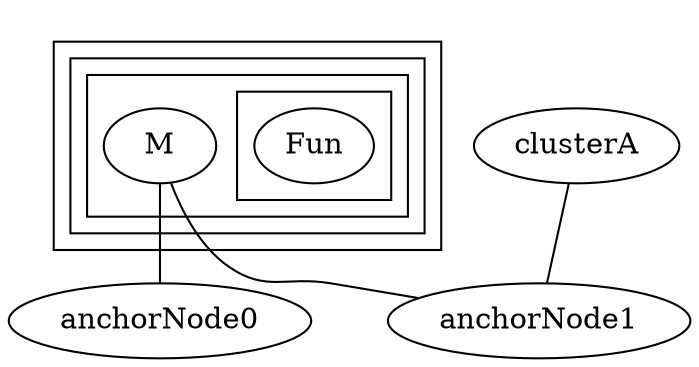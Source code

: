 graph Bigraph {
	subgraph cluster {
		color=white
		subgraph clusterregion0 {
			color=black
			subgraph clusterA {
				color=black
				subgraph clusterSnd {
					color=black
					M
					subgraph clusterReady {
						color=black
						Fun
					}
				}
			}
		}
	}
	anchorNode0 [label=anchorNode0]
	anchorNode1 [label=anchorNode1]
	M -- anchorNode0
	clusterA -- anchorNode1
	M -- anchorNode1
}
